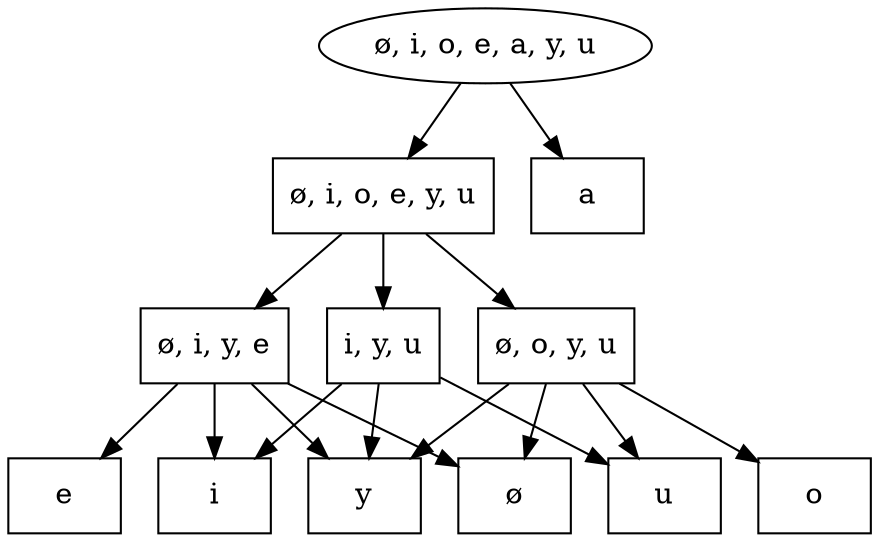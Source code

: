 // None
digraph {
	graph [ dpi = 300 ];
	0 [label="ø, i, o, e, y, u",shape=box]
	1 [label="ø, i, y, e",shape=box]
	2 [label="ø, o, y, u",shape=box]
	3 [label="i, y, u",shape=box]
	4 [label="i",shape=box]
	5 [label="y",shape=box]
	6 [label="u",shape=box]
	7 [label="e",shape=box]
	8 [label="ø",shape=box]
	9 [label="o",shape=box]
	10 [label="a",shape=box]
	11 [label="ø, i, o, e, a, y, u"]
	0 -> 1 []
	0 -> 2 []
	0 -> 3 []
	1 -> 4 []
	1 -> 5 []
	1 -> 7 []
	1 -> 8 []
	2 -> 5 []
	2 -> 6 []
	2 -> 8 []
	2 -> 9 []
	3 -> 4 []
	3 -> 5 []
	3 -> 6 []
	11 -> 0 []
	11 -> 10 []
}
